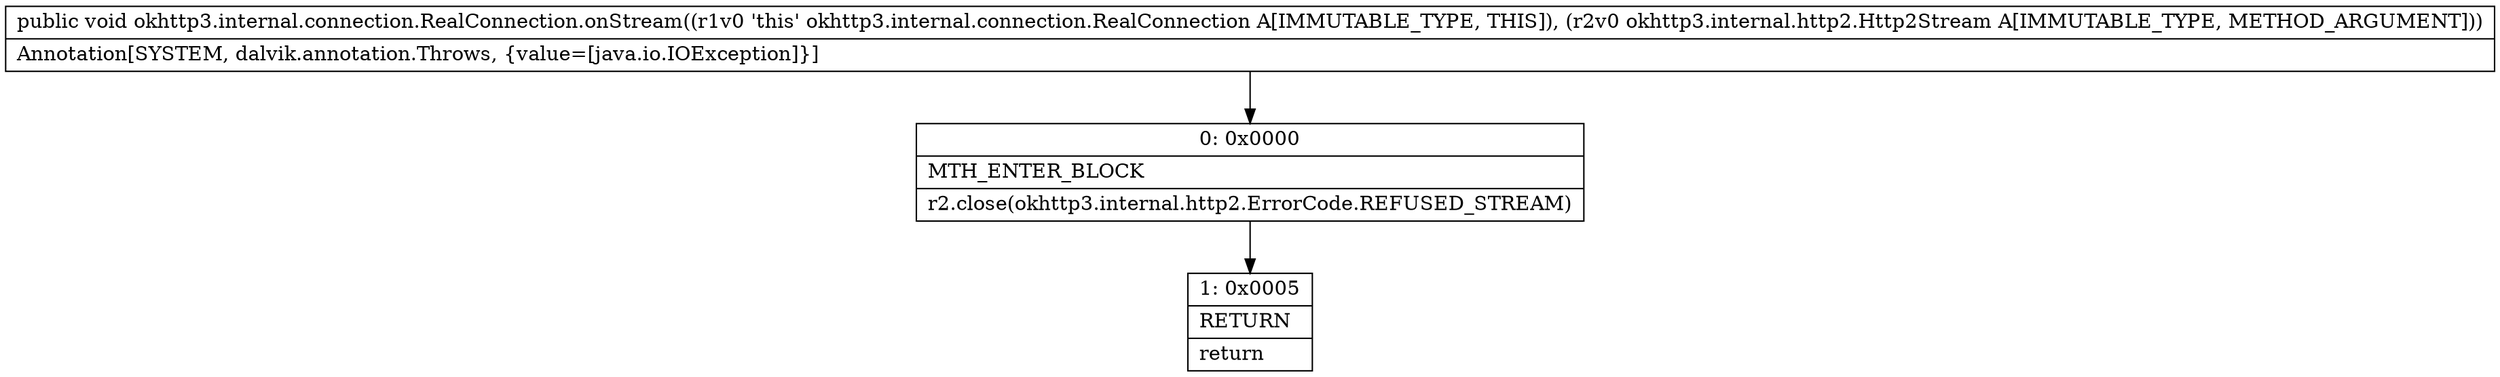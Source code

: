 digraph "CFG forokhttp3.internal.connection.RealConnection.onStream(Lokhttp3\/internal\/http2\/Http2Stream;)V" {
Node_0 [shape=record,label="{0\:\ 0x0000|MTH_ENTER_BLOCK\l|r2.close(okhttp3.internal.http2.ErrorCode.REFUSED_STREAM)\l}"];
Node_1 [shape=record,label="{1\:\ 0x0005|RETURN\l|return\l}"];
MethodNode[shape=record,label="{public void okhttp3.internal.connection.RealConnection.onStream((r1v0 'this' okhttp3.internal.connection.RealConnection A[IMMUTABLE_TYPE, THIS]), (r2v0 okhttp3.internal.http2.Http2Stream A[IMMUTABLE_TYPE, METHOD_ARGUMENT]))  | Annotation[SYSTEM, dalvik.annotation.Throws, \{value=[java.io.IOException]\}]\l}"];
MethodNode -> Node_0;
Node_0 -> Node_1;
}

